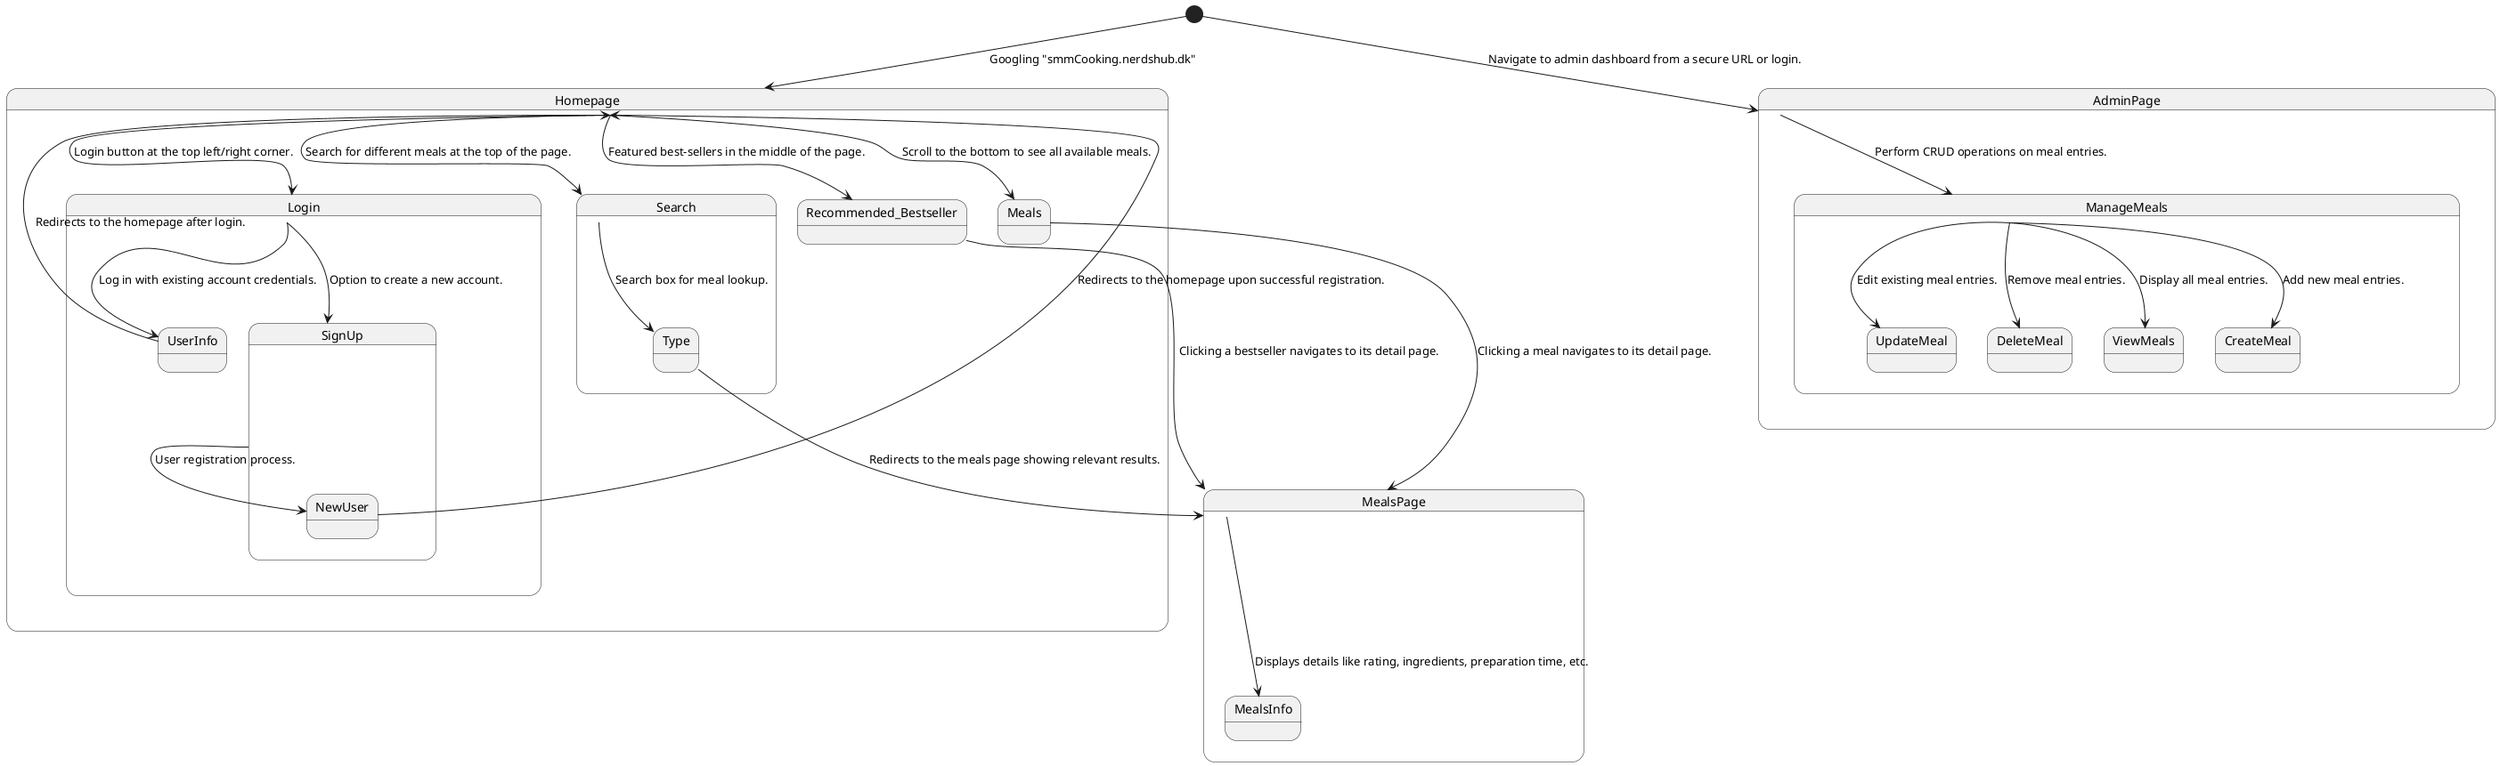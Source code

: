 @startuml
[*] --> Homepage : Googling "smmCooking.nerdshub.dk"

state Homepage {
    Homepage --> Search: Search for different meals at the top of the page.
    Homepage --> Recommended_Bestseller: Featured best-sellers in the middle of the page.
    Homepage --> Login: Login button at the top left/right corner.
    Homepage --> Meals: Scroll to the bottom to see all available meals.
}

Meals --> MealsPage: Clicking a meal navigates to its detail page.
Recommended_Bestseller --> MealsPage: Clicking a bestseller navigates to its detail page.

state Search {
    Search --> Type: Search box for meal lookup.
    Type --> MealsPage: Redirects to the meals page showing relevant results.
}

state MealsPage {
    MealsPage --> MealsInfo: Displays details like rating, ingredients, preparation time, etc.
}

state Login {
    Login --> UserInfo: Log in with existing account credentials.
    Login --> SignUp: Option to create a new account.
    UserInfo --> Homepage: Redirects to the homepage after login.
}

state SignUp {
    SignUp --> NewUser: User registration process.
    NewUser --> Homepage: Redirects to the homepage upon successful registration.
}

state AdminPage {
    AdminPage --> ManageMeals: Perform CRUD operations on meal entries.


    state ManageMeals {
        ManageMeals --> CreateMeal: Add new meal entries.
        ManageMeals --> UpdateMeal: Edit existing meal entries.
        ManageMeals --> DeleteMeal: Remove meal entries.
        ManageMeals --> ViewMeals: Display all meal entries.
    }

}

[*] --> AdminPage: Navigate to admin dashboard from a secure URL or login.
@enduml